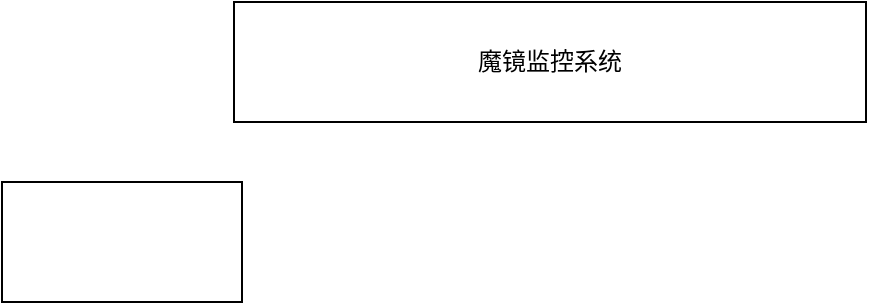 <mxfile version="20.0.4" type="github"><diagram id="ojnK0p3J3MTXAop_F5v3" name="Page-1"><mxGraphModel dx="1422" dy="794" grid="1" gridSize="10" guides="1" tooltips="1" connect="1" arrows="1" fold="1" page="1" pageScale="1" pageWidth="827" pageHeight="1169" math="0" shadow="0"><root><mxCell id="0"/><mxCell id="1" parent="0"/><mxCell id="l_XuRvR61M2AbJogMl1h-1" value="魔镜监控系统" style="rounded=0;whiteSpace=wrap;html=1;" vertex="1" parent="1"><mxGeometry x="256" y="200" width="316" height="60" as="geometry"/></mxCell><mxCell id="l_XuRvR61M2AbJogMl1h-2" value="" style="rounded=0;whiteSpace=wrap;html=1;" vertex="1" parent="1"><mxGeometry x="140" y="290" width="120" height="60" as="geometry"/></mxCell></root></mxGraphModel></diagram></mxfile>